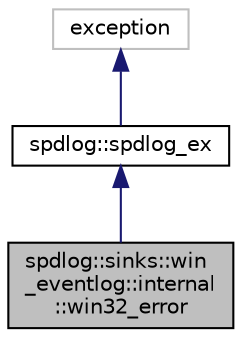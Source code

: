 digraph "spdlog::sinks::win_eventlog::internal::win32_error"
{
  edge [fontname="Helvetica",fontsize="10",labelfontname="Helvetica",labelfontsize="10"];
  node [fontname="Helvetica",fontsize="10",shape=record];
  Node3 [label="spdlog::sinks::win\l_eventlog::internal\l::win32_error",height=0.2,width=0.4,color="black", fillcolor="grey75", style="filled", fontcolor="black"];
  Node4 -> Node3 [dir="back",color="midnightblue",fontsize="10",style="solid",fontname="Helvetica"];
  Node4 [label="spdlog::spdlog_ex",height=0.2,width=0.4,color="black", fillcolor="white", style="filled",URL="$classspdlog_1_1spdlog__ex.html"];
  Node5 -> Node4 [dir="back",color="midnightblue",fontsize="10",style="solid",fontname="Helvetica"];
  Node5 [label="exception",height=0.2,width=0.4,color="grey75", fillcolor="white", style="filled"];
}
